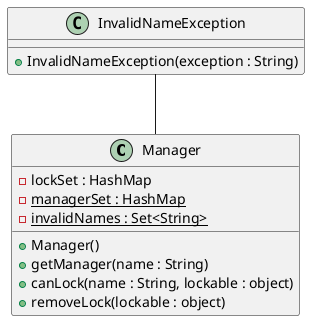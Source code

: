 @startuml
'https://plantuml.com/class-diagram

class Manager {
 - lockSet : HashMap
 - managerSet : HashMap {static}
 - invalidNames : Set<String> {static}
 + Manager()
 + getManager(name : String)
 + canLock(name : String, lockable : object)
 + removeLock(lockable : object)
}
class InvalidNameException {
 + InvalidNameException(exception : String)
}
InvalidNameException--Manager

@enduml